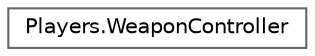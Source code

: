 digraph "Graphical Class Hierarchy"
{
 // LATEX_PDF_SIZE
  bgcolor="transparent";
  edge [fontname=Helvetica,fontsize=10,labelfontname=Helvetica,labelfontsize=10];
  node [fontname=Helvetica,fontsize=10,shape=box,height=0.2,width=0.4];
  rankdir="LR";
  Node0 [id="Node000000",label="Players.WeaponController",height=0.2,width=0.4,color="grey40", fillcolor="white", style="filled",URL="$classPlayers_1_1WeaponController.html",tooltip=" "];
}
